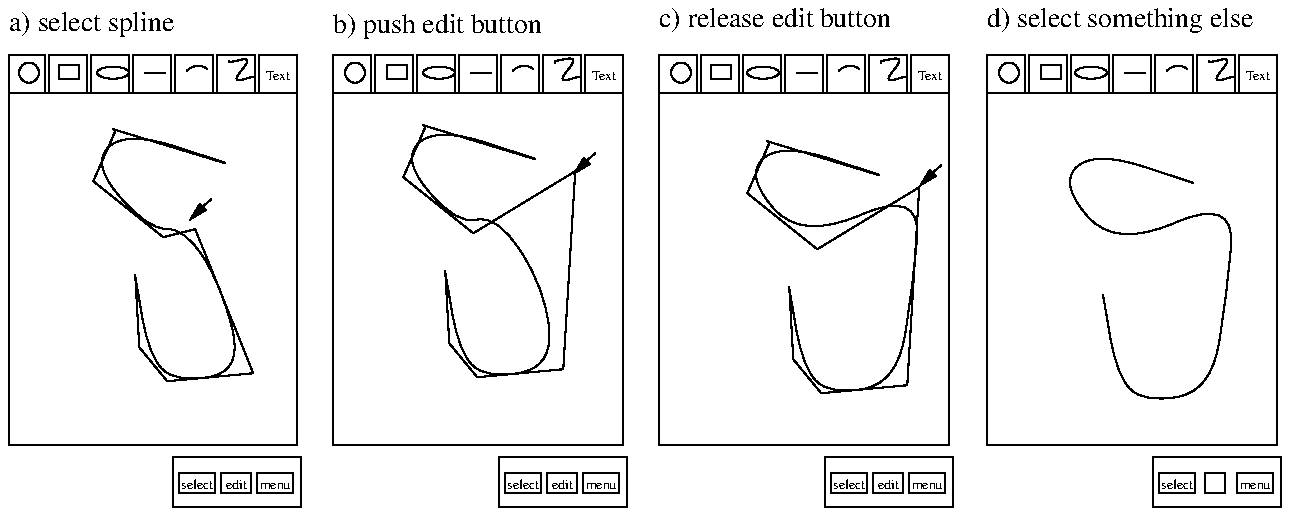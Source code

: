.PS
scale=100
define macro0 |
[ box invis ht 11 wid 11 with .sw at 0,0
line <- from 0,0 to 11,11 
] |

line  from 435,166 to 379,183 
line  from 380,182 to 369,157 
line  from 369,157 to 404,129 
line  from 404,129 to 455,160 
line  from 455,160 to 449,61 
line  from 449,61 to 406,57 
line  from 406,57 to 392,74 
line  from 392,74 to 390,110 
spline  from 263,174\
to 214,190\
to 196,174\
to 224,141\
to 244,146\
to 268,109\
to 272,70\
to 239,64\
to 225,77\
to 218,118
line  from 263,174 to 207,191 
line  from 208,190 to 197,165 
line  from 197,165 to 232,137 
line  from 232,137 to 283,168 
line  from 283,168 to 277,69 
line  from 277,69 to 234,65 
line  from 234,65 to 220,82 
line  from 220,82 to 218,118 
box ht 10 wid 10 with .nw at 598,17 
box ht 10 wid 18 with .nw at 614,17 "\s5menu\s0"
box ht 10 wid 18 with .nw at 575,17 "\s5select\s0"
box ht 25 wid 64 with .nw at 572,25 
box ht 176 wid 145 with .nw at 489,207 
box ht 19 wid 19 with .nw at 615,226 "\s5Text\s0" 
box ht 19 wid 19 with .nw at 594,226 
box ht 19 wid 19 with .nw at 573,226 
box ht 19 wid 19 with .nw at 552,226 
box ht 19 wid 19 with .nw at 531,226 
box ht 19 wid 19 with .nw at 510,226 
box ht 19 wid 19 with .nw at 489,226 
circle rad 5 at 500,217
box ht 7 wid 10 with .nw at 516,221 
ellipse ht 6 wid 16 at 541,217
line  from 558,217 to 568,217 
arc from 589,219 to 579,218 at 584,213
spline  from 600,223\
to 600,222\
to 612,225\
to 601,212\
to 612,215
box ht 10 wid 15 with .nw at 106,17 "\s5edit\s0" 
box ht 10 wid 18 with .nw at 124,17 "\s5menu\s0"
box ht 10 wid 18 with .nw at 85,17 "\s5select\s0"
box ht 25 wid 64 with .nw at 82,25 
box ht 176 wid 144 with .nw at 0,207 
box ht 19 wid 19 with .nw at 125,226 "\s5Text\s0" 
box ht 19 wid 19 with .nw at 104,226 
box ht 19 wid 19 with .nw at 83,226 
box ht 19 wid 19 with .nw at 62,226 
box ht 19 wid 19 with .nw at 41,226 
box ht 19 wid 19 with .nw at 20,226 
box ht 19 wid 18 with .nw at 0,226 
circle rad 5 at 10,217
box ht 7 wid 10 with .nw at 25,221 
ellipse ht 6 wid 16 at 52,217
line  from 68,217 to 78,217 
arc from 99,219 to 89,218 at 94,213
spline  from 110,223\
to 110,222\
to 122,225\
to 111,212\
to 122,215
box ht 10 wid 15 with .nw at 269,17 "\s5edit\s0" 
box ht 10 wid 18 with .nw at 287,17 "\s5menu\s0"
box ht 10 wid 18 with .nw at 248,17 "\s5select\s0"
box ht 25 wid 64 with .nw at 245,25 
box ht 176 wid 145 with .nw at 162,207 
box ht 19 wid 19 with .nw at 288,226 "\s5Text\s0" 
box ht 19 wid 19 with .nw at 267,226 
box ht 19 wid 19 with .nw at 246,226 
box ht 19 wid 19 with .nw at 225,226 
box ht 19 wid 19 with .nw at 204,226 
box ht 19 wid 19 with .nw at 183,226 
box ht 19 wid 19 with .nw at 162,226 
circle rad 5 at 173,217
box ht 7 wid 10 with .nw at 189,221 
ellipse ht 6 wid 16 at 215,217
line  from 231,217 to 241,217 
arc from 262,219 to 252,218 at 257,213
spline  from 273,222\
to 273,223\
to 285,225\
to 274,212\
to 285,215
box ht 10 wid 15 with .nw at 432,17 "\s5edit\s0" 
box ht 10 wid 18 with .nw at 450,17 "\s5menu\s0"
box ht 10 wid 18 with .nw at 411,17 "\s5select\s0"
box ht 25 wid 64 with .nw at 408,25 
box ht 176 wid 145 with .nw at 325,207 
box ht 19 wid 19 with .nw at 451,226 "\s5Text\s0" 
box ht 19 wid 19 with .nw at 430,226 
box ht 19 wid 19 with .nw at 409,226 
box ht 19 wid 19 with .nw at 388,226 
box ht 19 wid 19 with .nw at 367,226 
box ht 19 wid 19 with .nw at 346,226 
box ht 19 wid 19 with .nw at 325,226 
circle rad 5 at 336,217
box ht 7 wid 10 with .nw at 351,221 
ellipse ht 6 wid 16 at 377,217
line  from 394,217 to 404,217 
arc from 425,219 to 415,218 at 420,213
spline  from 436,222\
to 436,223\
to 448,225\
to 437,212\
to 448,215
line  from 42,163 to 77,135 
line  from 53,188 to 42,163 
line  from 108,172 to 52,189 
spline  from 108,172\
to 59,188\
to 41,172\
to 69,139\
to 88,139\
to 106,111\
to 117,68\
to 84,62\
to 70,75\
to 63,116
line  from 65,80 to 63,116 
line  from 79,63 to 65,80 
line  from 122,67 to 79,63 
line  from 93,139 to 122,67 
line  from 77,135 to 93,139 
macro0 with .nw at 90,154
macro0 with .nw at 282,177
macro0 with .nw at 455,171
spline  from 435,166\
to 386,182\
to 368,166\
to 396,133\
to 456,159\
to 452,110\
to 444,62\
to 411,56\
to 397,69\
to 390,110
spline  from 592,162\
to 543,178\
to 525,162\
to 553,129\
to 613,155\
to 609,106\
to 601,58\
to 568,52\
to 554,65\
to 547,106
"a) select spline" at 0,241 ljust
"b) push edit button" at 162,240 ljust
"c) release edit button" at 325,243 ljust
"d) select something else" at 489,243 ljust
.PE
